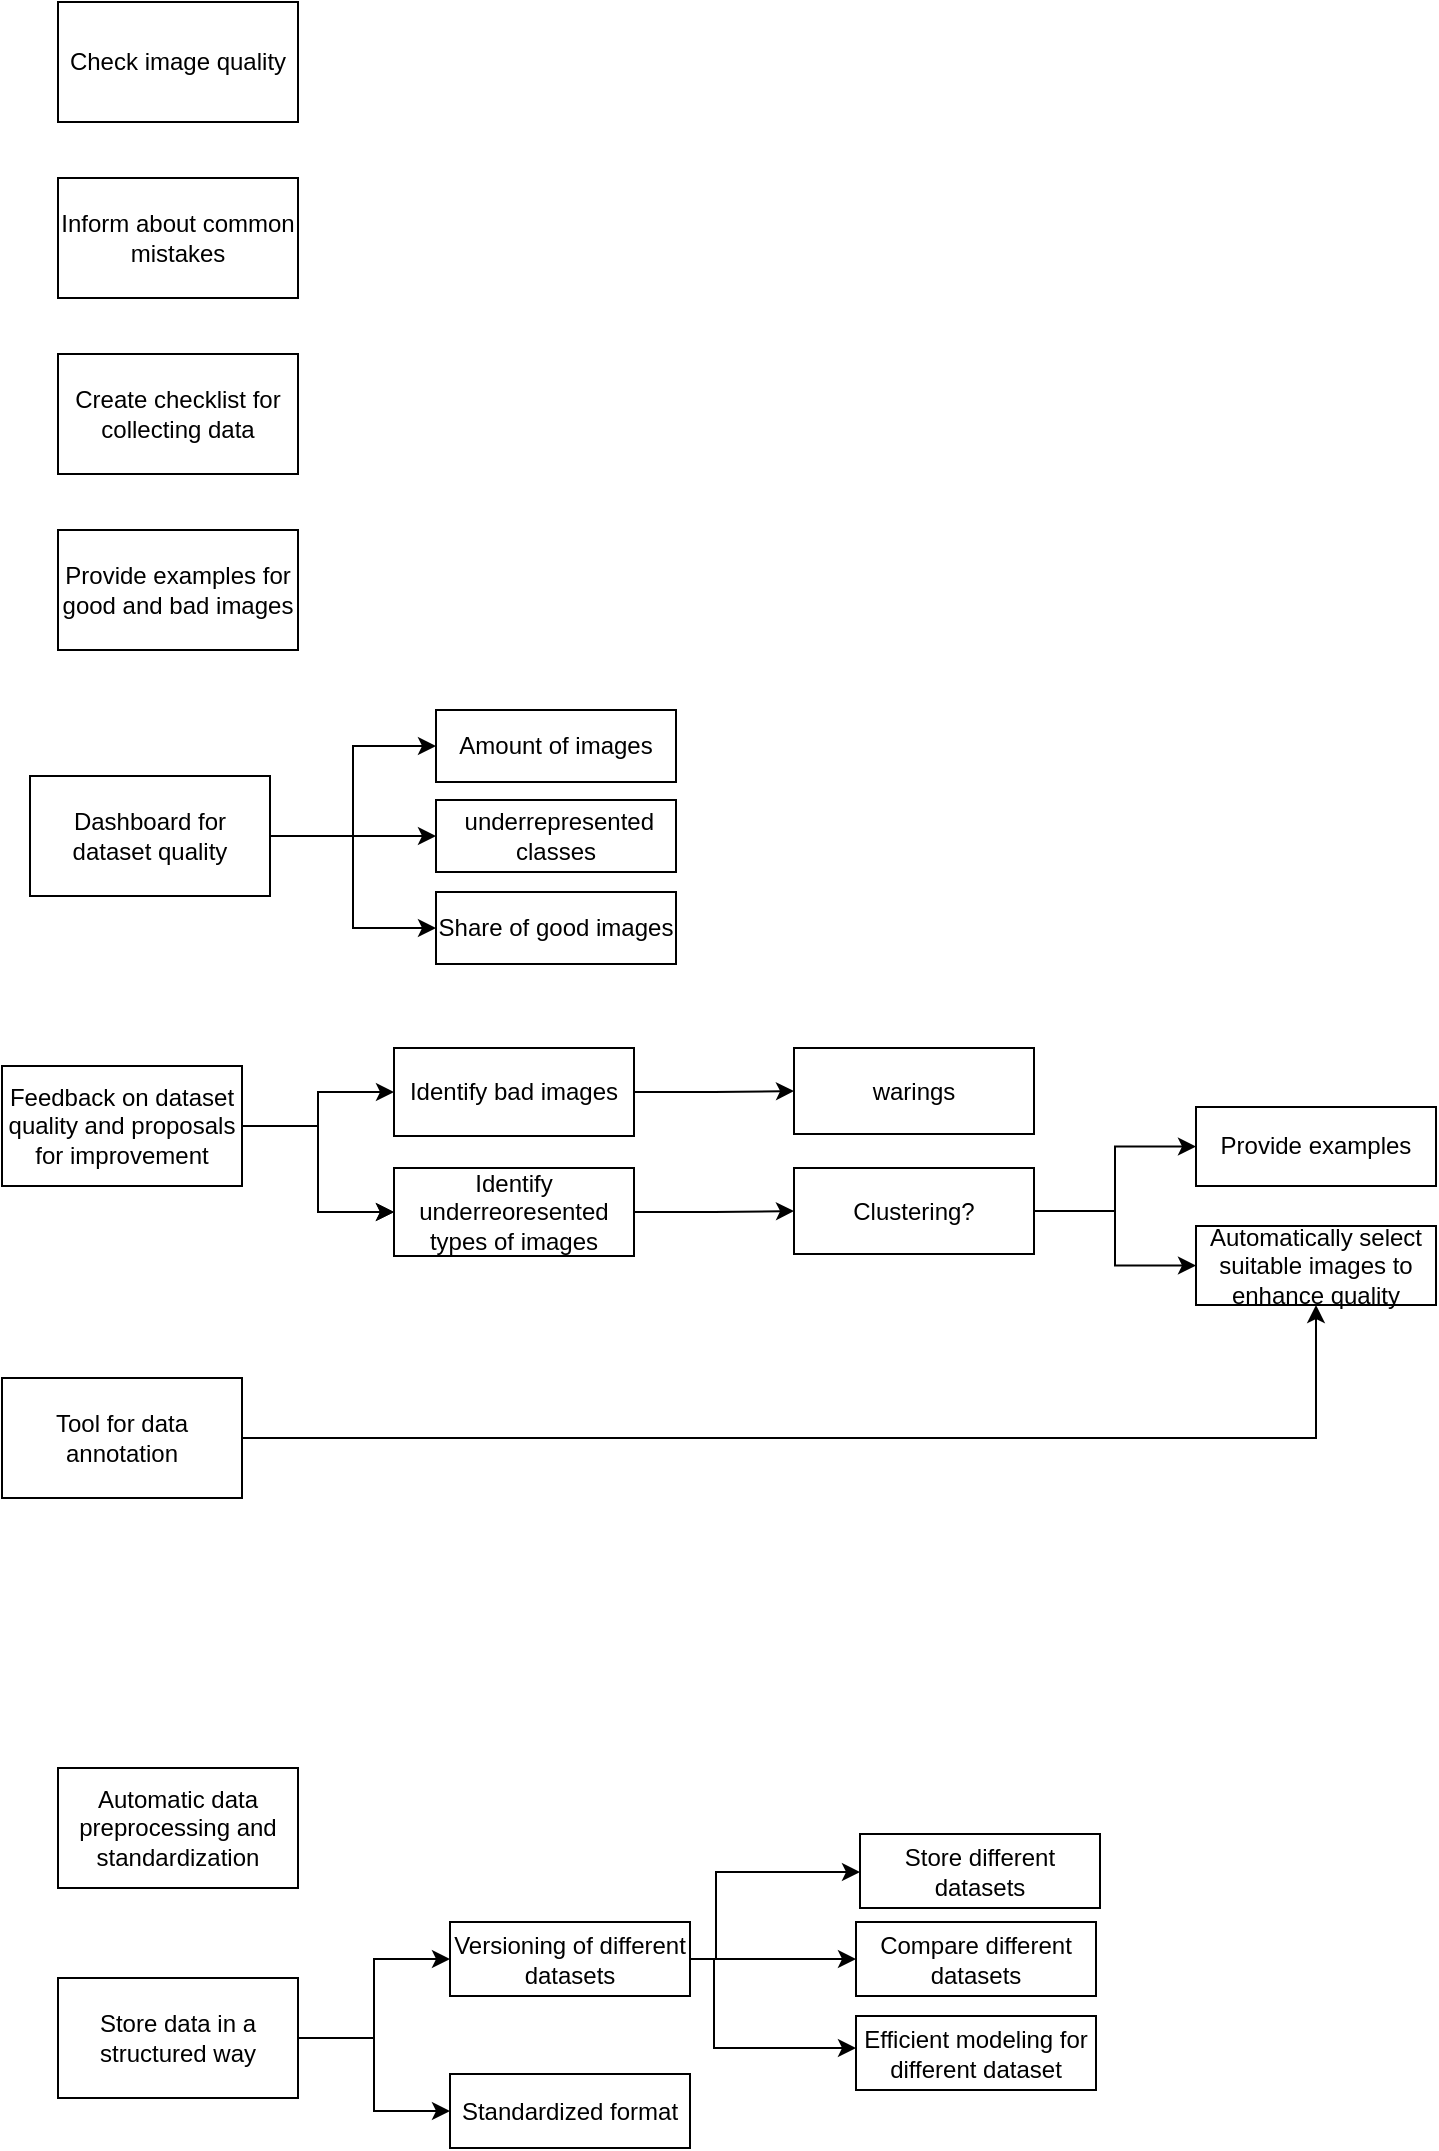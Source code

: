 <mxfile version="24.8.6">
  <diagram name="Seite-1" id="nwPa76y-X5XMzPL2K8uC">
    <mxGraphModel dx="1094" dy="487" grid="0" gridSize="10" guides="1" tooltips="1" connect="1" arrows="1" fold="1" page="1" pageScale="1" pageWidth="827" pageHeight="1169" math="0" shadow="0">
      <root>
        <mxCell id="0" />
        <mxCell id="1" parent="0" />
        <mxCell id="JTeIH7An6FHHoIXwUtM0-1" value="Check image quality" style="rounded=0;whiteSpace=wrap;html=1;" vertex="1" parent="1">
          <mxGeometry x="79" y="107" width="120" height="60" as="geometry" />
        </mxCell>
        <mxCell id="JTeIH7An6FHHoIXwUtM0-2" value="Inform about common mistakes" style="rounded=0;whiteSpace=wrap;html=1;" vertex="1" parent="1">
          <mxGeometry x="79" y="195" width="120" height="60" as="geometry" />
        </mxCell>
        <mxCell id="JTeIH7An6FHHoIXwUtM0-3" value="Create checklist for collecting data" style="rounded=0;whiteSpace=wrap;html=1;" vertex="1" parent="1">
          <mxGeometry x="79" y="283" width="120" height="60" as="geometry" />
        </mxCell>
        <mxCell id="JTeIH7An6FHHoIXwUtM0-4" value="Provide examples for good and bad images" style="rounded=0;whiteSpace=wrap;html=1;" vertex="1" parent="1">
          <mxGeometry x="79" y="371" width="120" height="60" as="geometry" />
        </mxCell>
        <mxCell id="JTeIH7An6FHHoIXwUtM0-42" value="" style="edgeStyle=orthogonalEdgeStyle;rounded=0;orthogonalLoop=1;jettySize=auto;html=1;entryX=0.5;entryY=1;entryDx=0;entryDy=0;" edge="1" parent="1" source="JTeIH7An6FHHoIXwUtM0-5" target="JTeIH7An6FHHoIXwUtM0-27">
          <mxGeometry relative="1" as="geometry">
            <mxPoint x="251" y="825" as="targetPoint" />
          </mxGeometry>
        </mxCell>
        <mxCell id="JTeIH7An6FHHoIXwUtM0-5" value="Tool for data annotation" style="rounded=0;whiteSpace=wrap;html=1;" vertex="1" parent="1">
          <mxGeometry x="51" y="795" width="120" height="60" as="geometry" />
        </mxCell>
        <mxCell id="JTeIH7An6FHHoIXwUtM0-33" value="" style="edgeStyle=orthogonalEdgeStyle;rounded=0;orthogonalLoop=1;jettySize=auto;html=1;" edge="1" parent="1" source="JTeIH7An6FHHoIXwUtM0-6" target="JTeIH7An6FHHoIXwUtM0-7">
          <mxGeometry relative="1" as="geometry" />
        </mxCell>
        <mxCell id="JTeIH7An6FHHoIXwUtM0-35" value="" style="edgeStyle=orthogonalEdgeStyle;rounded=0;orthogonalLoop=1;jettySize=auto;html=1;" edge="1" parent="1" source="JTeIH7An6FHHoIXwUtM0-6" target="JTeIH7An6FHHoIXwUtM0-34">
          <mxGeometry relative="1" as="geometry" />
        </mxCell>
        <mxCell id="JTeIH7An6FHHoIXwUtM0-6" value="Store data in a structured way" style="rounded=0;whiteSpace=wrap;html=1;" vertex="1" parent="1">
          <mxGeometry x="79" y="1095" width="120" height="60" as="geometry" />
        </mxCell>
        <mxCell id="JTeIH7An6FHHoIXwUtM0-32" value="" style="edgeStyle=orthogonalEdgeStyle;rounded=0;orthogonalLoop=1;jettySize=auto;html=1;" edge="1" parent="1" source="JTeIH7An6FHHoIXwUtM0-7" target="JTeIH7An6FHHoIXwUtM0-31">
          <mxGeometry relative="1" as="geometry">
            <Array as="points">
              <mxPoint x="408" y="1086" />
              <mxPoint x="408" y="1042" />
            </Array>
          </mxGeometry>
        </mxCell>
        <mxCell id="JTeIH7An6FHHoIXwUtM0-37" value="" style="edgeStyle=orthogonalEdgeStyle;rounded=0;orthogonalLoop=1;jettySize=auto;html=1;" edge="1" parent="1" source="JTeIH7An6FHHoIXwUtM0-7" target="JTeIH7An6FHHoIXwUtM0-36">
          <mxGeometry relative="1" as="geometry" />
        </mxCell>
        <mxCell id="JTeIH7An6FHHoIXwUtM0-40" value="" style="edgeStyle=orthogonalEdgeStyle;rounded=0;orthogonalLoop=1;jettySize=auto;html=1;" edge="1" parent="1" source="JTeIH7An6FHHoIXwUtM0-7" target="JTeIH7An6FHHoIXwUtM0-38">
          <mxGeometry relative="1" as="geometry">
            <Array as="points">
              <mxPoint x="407" y="1086" />
              <mxPoint x="407" y="1130" />
            </Array>
          </mxGeometry>
        </mxCell>
        <mxCell id="JTeIH7An6FHHoIXwUtM0-7" value="Versioning of different datasets" style="rounded=0;whiteSpace=wrap;html=1;" vertex="1" parent="1">
          <mxGeometry x="275" y="1067" width="120" height="37" as="geometry" />
        </mxCell>
        <mxCell id="JTeIH7An6FHHoIXwUtM0-24" value="" style="edgeStyle=orthogonalEdgeStyle;rounded=0;orthogonalLoop=1;jettySize=auto;html=1;" edge="1" parent="1" source="JTeIH7An6FHHoIXwUtM0-8" target="JTeIH7An6FHHoIXwUtM0-23">
          <mxGeometry relative="1" as="geometry" />
        </mxCell>
        <mxCell id="JTeIH7An6FHHoIXwUtM0-26" style="edgeStyle=orthogonalEdgeStyle;rounded=0;orthogonalLoop=1;jettySize=auto;html=1;entryX=0;entryY=0.5;entryDx=0;entryDy=0;" edge="1" parent="1" source="JTeIH7An6FHHoIXwUtM0-8" target="JTeIH7An6FHHoIXwUtM0-25">
          <mxGeometry relative="1" as="geometry">
            <mxPoint x="246.342" y="524" as="targetPoint" />
          </mxGeometry>
        </mxCell>
        <mxCell id="JTeIH7An6FHHoIXwUtM0-30" value="" style="edgeStyle=orthogonalEdgeStyle;rounded=0;orthogonalLoop=1;jettySize=auto;html=1;" edge="1" parent="1" source="JTeIH7An6FHHoIXwUtM0-8" target="JTeIH7An6FHHoIXwUtM0-29">
          <mxGeometry relative="1" as="geometry" />
        </mxCell>
        <mxCell id="JTeIH7An6FHHoIXwUtM0-8" value="Dashboard for dataset quality" style="rounded=0;whiteSpace=wrap;html=1;" vertex="1" parent="1">
          <mxGeometry x="65" y="494" width="120" height="60" as="geometry" />
        </mxCell>
        <mxCell id="JTeIH7An6FHHoIXwUtM0-12" value="" style="edgeStyle=orthogonalEdgeStyle;rounded=0;orthogonalLoop=1;jettySize=auto;html=1;" edge="1" parent="1" source="JTeIH7An6FHHoIXwUtM0-9" target="JTeIH7An6FHHoIXwUtM0-11">
          <mxGeometry relative="1" as="geometry" />
        </mxCell>
        <mxCell id="JTeIH7An6FHHoIXwUtM0-15" value="" style="edgeStyle=orthogonalEdgeStyle;rounded=0;orthogonalLoop=1;jettySize=auto;html=1;" edge="1" parent="1" source="JTeIH7An6FHHoIXwUtM0-9" target="JTeIH7An6FHHoIXwUtM0-11">
          <mxGeometry relative="1" as="geometry" />
        </mxCell>
        <mxCell id="JTeIH7An6FHHoIXwUtM0-17" value="" style="edgeStyle=orthogonalEdgeStyle;rounded=0;orthogonalLoop=1;jettySize=auto;html=1;" edge="1" parent="1" source="JTeIH7An6FHHoIXwUtM0-9" target="JTeIH7An6FHHoIXwUtM0-16">
          <mxGeometry relative="1" as="geometry" />
        </mxCell>
        <mxCell id="JTeIH7An6FHHoIXwUtM0-9" value="Feedback on dataset quality and proposals for improvement" style="rounded=0;whiteSpace=wrap;html=1;" vertex="1" parent="1">
          <mxGeometry x="51" y="639" width="120" height="60" as="geometry" />
        </mxCell>
        <mxCell id="JTeIH7An6FHHoIXwUtM0-10" value="Automatic data preprocessing and standardization" style="rounded=0;whiteSpace=wrap;html=1;" vertex="1" parent="1">
          <mxGeometry x="79" y="990" width="120" height="60" as="geometry" />
        </mxCell>
        <mxCell id="JTeIH7An6FHHoIXwUtM0-14" value="" style="edgeStyle=orthogonalEdgeStyle;rounded=0;orthogonalLoop=1;jettySize=auto;html=1;" edge="1" parent="1" source="JTeIH7An6FHHoIXwUtM0-11" target="JTeIH7An6FHHoIXwUtM0-13">
          <mxGeometry relative="1" as="geometry" />
        </mxCell>
        <mxCell id="JTeIH7An6FHHoIXwUtM0-11" value="Identify underreoresented types of images" style="whiteSpace=wrap;html=1;rounded=0;" vertex="1" parent="1">
          <mxGeometry x="247" y="690" width="120" height="44" as="geometry" />
        </mxCell>
        <mxCell id="JTeIH7An6FHHoIXwUtM0-22" value="" style="edgeStyle=orthogonalEdgeStyle;rounded=0;orthogonalLoop=1;jettySize=auto;html=1;" edge="1" parent="1" source="JTeIH7An6FHHoIXwUtM0-13" target="JTeIH7An6FHHoIXwUtM0-21">
          <mxGeometry relative="1" as="geometry" />
        </mxCell>
        <mxCell id="JTeIH7An6FHHoIXwUtM0-28" value="" style="edgeStyle=orthogonalEdgeStyle;rounded=0;orthogonalLoop=1;jettySize=auto;html=1;" edge="1" parent="1" source="JTeIH7An6FHHoIXwUtM0-13" target="JTeIH7An6FHHoIXwUtM0-27">
          <mxGeometry relative="1" as="geometry" />
        </mxCell>
        <mxCell id="JTeIH7An6FHHoIXwUtM0-13" value="Clustering?" style="whiteSpace=wrap;html=1;rounded=0;" vertex="1" parent="1">
          <mxGeometry x="447" y="690" width="120" height="43" as="geometry" />
        </mxCell>
        <mxCell id="JTeIH7An6FHHoIXwUtM0-20" value="" style="edgeStyle=orthogonalEdgeStyle;rounded=0;orthogonalLoop=1;jettySize=auto;html=1;" edge="1" parent="1" source="JTeIH7An6FHHoIXwUtM0-16" target="JTeIH7An6FHHoIXwUtM0-19">
          <mxGeometry relative="1" as="geometry" />
        </mxCell>
        <mxCell id="JTeIH7An6FHHoIXwUtM0-16" value="Identify bad images" style="whiteSpace=wrap;html=1;rounded=0;" vertex="1" parent="1">
          <mxGeometry x="247" y="630" width="120" height="44" as="geometry" />
        </mxCell>
        <mxCell id="JTeIH7An6FHHoIXwUtM0-19" value="warings" style="whiteSpace=wrap;html=1;rounded=0;" vertex="1" parent="1">
          <mxGeometry x="447" y="630" width="120" height="43" as="geometry" />
        </mxCell>
        <mxCell id="JTeIH7An6FHHoIXwUtM0-21" value="Provide examples" style="whiteSpace=wrap;html=1;rounded=0;" vertex="1" parent="1">
          <mxGeometry x="648" y="659.5" width="120" height="39.5" as="geometry" />
        </mxCell>
        <mxCell id="JTeIH7An6FHHoIXwUtM0-23" value="Amount of images" style="rounded=0;whiteSpace=wrap;html=1;" vertex="1" parent="1">
          <mxGeometry x="268" y="461" width="120" height="36" as="geometry" />
        </mxCell>
        <mxCell id="JTeIH7An6FHHoIXwUtM0-25" value="&amp;nbsp;underrepresented classes" style="rounded=0;whiteSpace=wrap;html=1;" vertex="1" parent="1">
          <mxGeometry x="268" y="506" width="120" height="36" as="geometry" />
        </mxCell>
        <mxCell id="JTeIH7An6FHHoIXwUtM0-27" value="Automatically select suitable images to enhance quality" style="whiteSpace=wrap;html=1;rounded=0;" vertex="1" parent="1">
          <mxGeometry x="648" y="719" width="120" height="39.5" as="geometry" />
        </mxCell>
        <mxCell id="JTeIH7An6FHHoIXwUtM0-29" value="Share of good images" style="rounded=0;whiteSpace=wrap;html=1;" vertex="1" parent="1">
          <mxGeometry x="268" y="552" width="120" height="36" as="geometry" />
        </mxCell>
        <mxCell id="JTeIH7An6FHHoIXwUtM0-31" value="Store different datasets" style="whiteSpace=wrap;html=1;rounded=0;" vertex="1" parent="1">
          <mxGeometry x="480" y="1023" width="120" height="37" as="geometry" />
        </mxCell>
        <mxCell id="JTeIH7An6FHHoIXwUtM0-34" value="Standardized format" style="rounded=0;whiteSpace=wrap;html=1;" vertex="1" parent="1">
          <mxGeometry x="275" y="1143" width="120" height="37" as="geometry" />
        </mxCell>
        <mxCell id="JTeIH7An6FHHoIXwUtM0-36" value="Compare different datasets" style="whiteSpace=wrap;html=1;rounded=0;" vertex="1" parent="1">
          <mxGeometry x="478" y="1067" width="120" height="37" as="geometry" />
        </mxCell>
        <mxCell id="JTeIH7An6FHHoIXwUtM0-38" value="Efficient modeling for different dataset" style="whiteSpace=wrap;html=1;rounded=0;" vertex="1" parent="1">
          <mxGeometry x="478" y="1114" width="120" height="37" as="geometry" />
        </mxCell>
      </root>
    </mxGraphModel>
  </diagram>
</mxfile>
